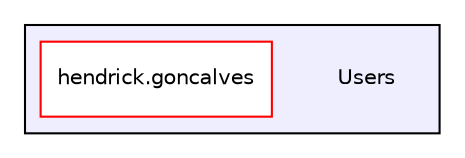 digraph "C:/Users" {
  compound=true
  node [ fontsize="10", fontname="Helvetica"];
  edge [ labelfontsize="10", labelfontname="Helvetica"];
  subgraph clusterdir_d522931ffa1371640980b621734a4381 {
    graph [ bgcolor="#eeeeff", pencolor="black", label="" URL="dir_d522931ffa1371640980b621734a4381.html"];
    dir_d522931ffa1371640980b621734a4381 [shape=plaintext label="Users"];
    dir_3cebe353ab6951be64df0a670cbb062e [shape=box label="hendrick.goncalves" color="red" fillcolor="white" style="filled" URL="dir_3cebe353ab6951be64df0a670cbb062e.html"];
  }
}
